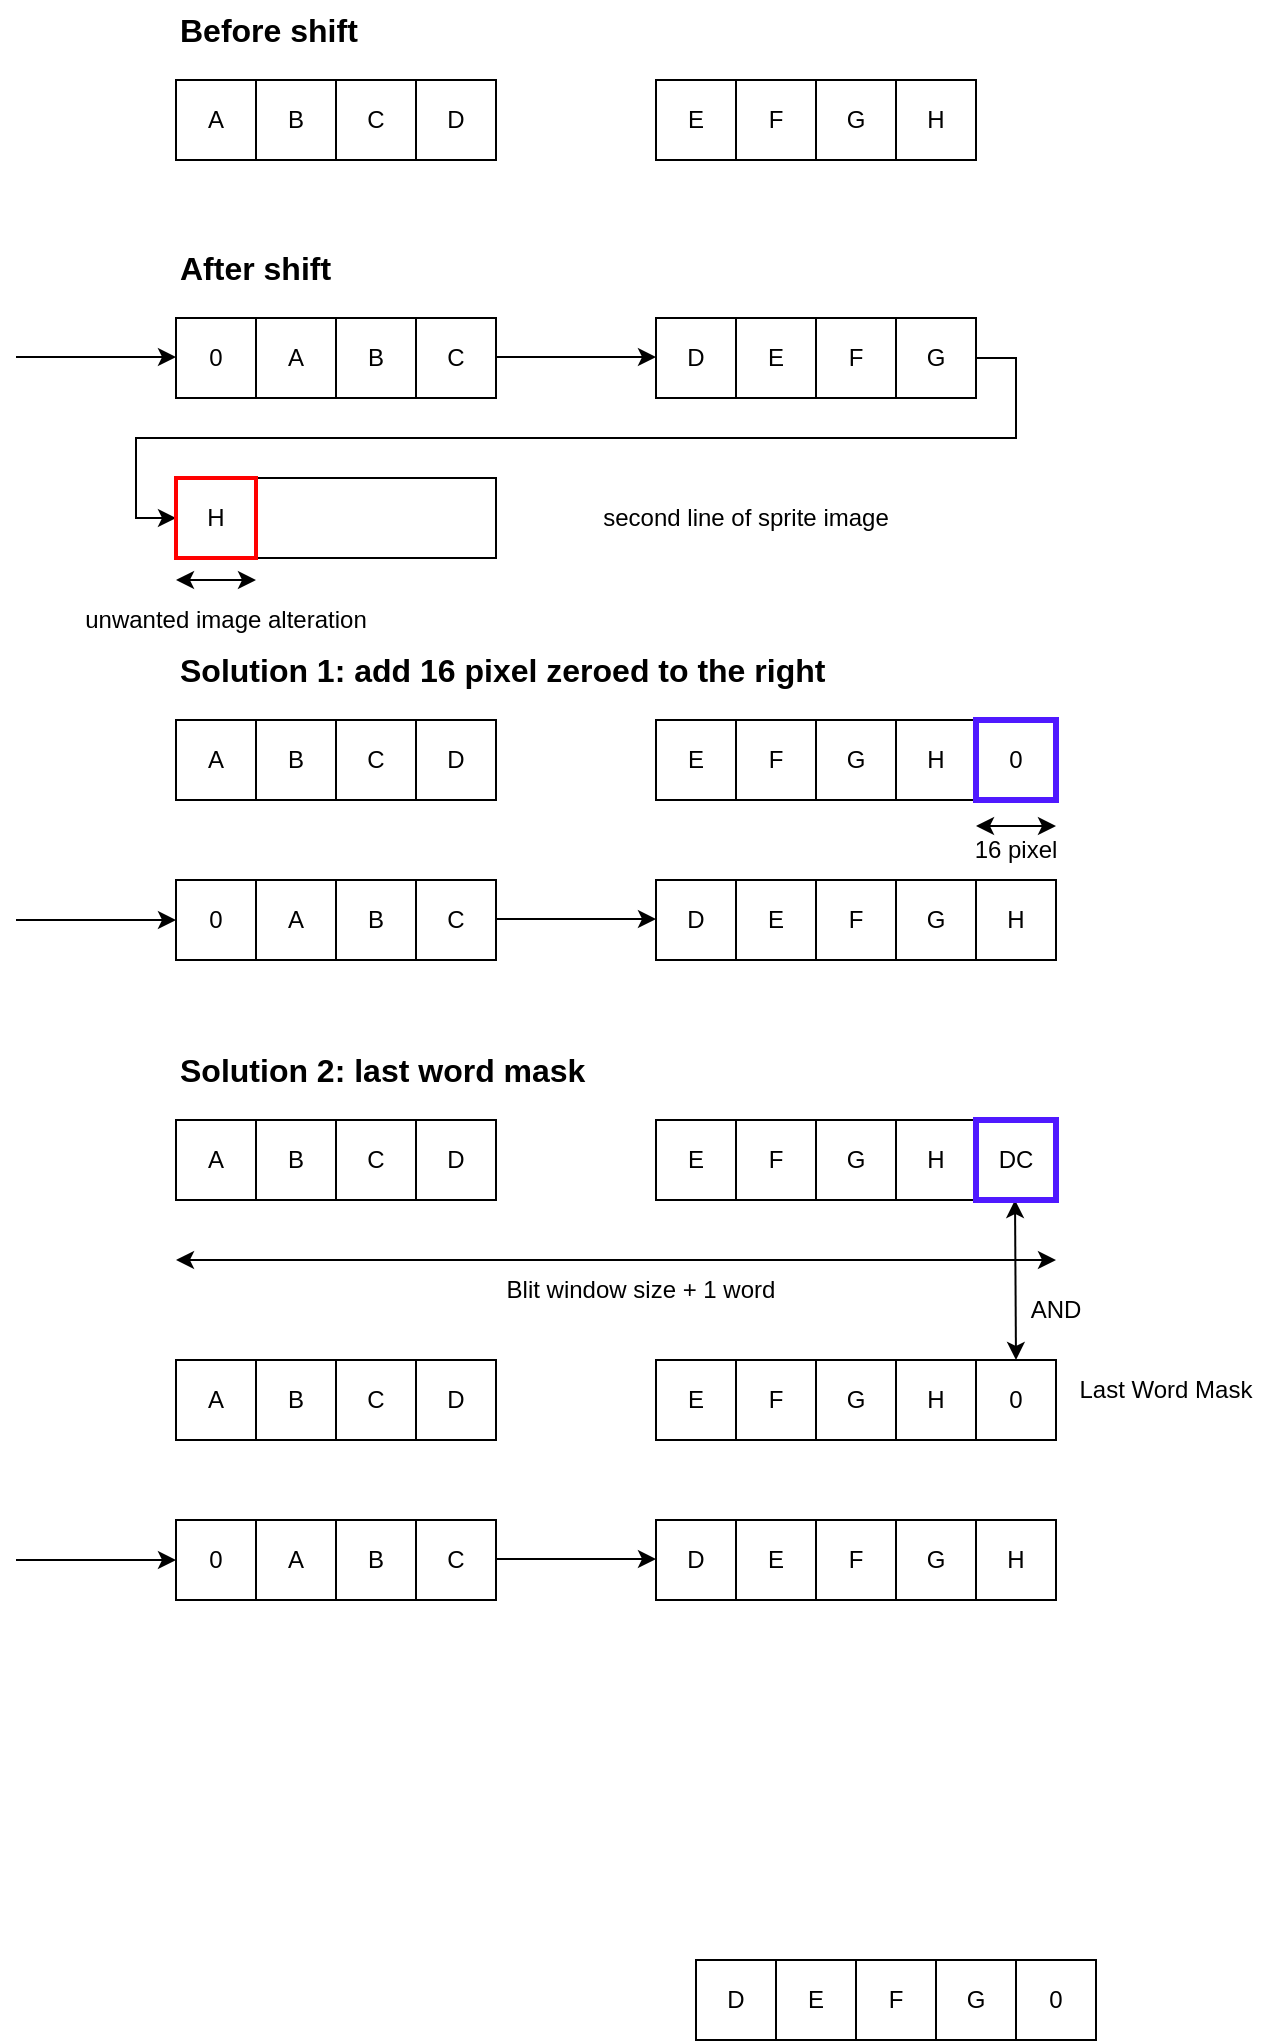 <mxfile version="24.8.0">
  <diagram name="Pagina-1" id="myn1QHJSKxDFGK9l9JSB">
    <mxGraphModel dx="1042" dy="533" grid="1" gridSize="10" guides="1" tooltips="1" connect="1" arrows="1" fold="1" page="1" pageScale="1" pageWidth="1169" pageHeight="827" math="0" shadow="0">
      <root>
        <mxCell id="0" />
        <mxCell id="1" parent="0" />
        <mxCell id="HODwGx-z2l939eBfWZcS-1" value="" style="rounded=0;whiteSpace=wrap;html=1;" parent="1" vertex="1">
          <mxGeometry x="120" y="159" width="160" height="40" as="geometry" />
        </mxCell>
        <mxCell id="HODwGx-z2l939eBfWZcS-2" value="" style="rounded=0;whiteSpace=wrap;html=1;" parent="1" vertex="1">
          <mxGeometry x="360" y="159" width="160" height="40" as="geometry" />
        </mxCell>
        <mxCell id="HODwGx-z2l939eBfWZcS-4" value="" style="endArrow=classic;html=1;rounded=0;" parent="1" edge="1">
          <mxGeometry width="50" height="50" relative="1" as="geometry">
            <mxPoint x="40" y="178.5" as="sourcePoint" />
            <mxPoint x="120" y="178.5" as="targetPoint" />
          </mxGeometry>
        </mxCell>
        <mxCell id="HODwGx-z2l939eBfWZcS-5" value="" style="endArrow=classic;html=1;rounded=0;" parent="1" edge="1">
          <mxGeometry width="50" height="50" relative="1" as="geometry">
            <mxPoint x="280" y="178.5" as="sourcePoint" />
            <mxPoint x="360" y="178.5" as="targetPoint" />
          </mxGeometry>
        </mxCell>
        <mxCell id="HODwGx-z2l939eBfWZcS-6" value="0" style="rounded=0;whiteSpace=wrap;html=1;" parent="1" vertex="1">
          <mxGeometry x="120" y="159" width="40" height="40" as="geometry" />
        </mxCell>
        <mxCell id="HODwGx-z2l939eBfWZcS-7" value="" style="rounded=0;whiteSpace=wrap;html=1;" parent="1" vertex="1">
          <mxGeometry x="120" y="40" width="160" height="40" as="geometry" />
        </mxCell>
        <mxCell id="HODwGx-z2l939eBfWZcS-8" value="A" style="rounded=0;whiteSpace=wrap;html=1;" parent="1" vertex="1">
          <mxGeometry x="120" y="40" width="40" height="40" as="geometry" />
        </mxCell>
        <mxCell id="HODwGx-z2l939eBfWZcS-9" value="B" style="rounded=0;whiteSpace=wrap;html=1;" parent="1" vertex="1">
          <mxGeometry x="160" y="40" width="40" height="40" as="geometry" />
        </mxCell>
        <mxCell id="HODwGx-z2l939eBfWZcS-10" value="C" style="rounded=0;whiteSpace=wrap;html=1;" parent="1" vertex="1">
          <mxGeometry x="200" y="40" width="40" height="40" as="geometry" />
        </mxCell>
        <mxCell id="HODwGx-z2l939eBfWZcS-11" value="D" style="rounded=0;whiteSpace=wrap;html=1;" parent="1" vertex="1">
          <mxGeometry x="240" y="40" width="40" height="40" as="geometry" />
        </mxCell>
        <mxCell id="HODwGx-z2l939eBfWZcS-12" value="" style="rounded=0;whiteSpace=wrap;html=1;" parent="1" vertex="1">
          <mxGeometry x="360" y="40" width="160" height="40" as="geometry" />
        </mxCell>
        <mxCell id="HODwGx-z2l939eBfWZcS-13" value="E" style="rounded=0;whiteSpace=wrap;html=1;" parent="1" vertex="1">
          <mxGeometry x="360" y="40" width="40" height="40" as="geometry" />
        </mxCell>
        <mxCell id="HODwGx-z2l939eBfWZcS-14" value="F" style="rounded=0;whiteSpace=wrap;html=1;" parent="1" vertex="1">
          <mxGeometry x="400" y="40" width="40" height="40" as="geometry" />
        </mxCell>
        <mxCell id="HODwGx-z2l939eBfWZcS-15" value="G" style="rounded=0;whiteSpace=wrap;html=1;" parent="1" vertex="1">
          <mxGeometry x="440" y="40" width="40" height="40" as="geometry" />
        </mxCell>
        <mxCell id="HODwGx-z2l939eBfWZcS-16" value="H" style="rounded=0;whiteSpace=wrap;html=1;" parent="1" vertex="1">
          <mxGeometry x="480" y="40" width="40" height="40" as="geometry" />
        </mxCell>
        <mxCell id="HODwGx-z2l939eBfWZcS-17" value="A" style="rounded=0;whiteSpace=wrap;html=1;" parent="1" vertex="1">
          <mxGeometry x="160" y="159" width="40" height="40" as="geometry" />
        </mxCell>
        <mxCell id="HODwGx-z2l939eBfWZcS-18" value="B" style="rounded=0;whiteSpace=wrap;html=1;" parent="1" vertex="1">
          <mxGeometry x="200" y="159" width="40" height="40" as="geometry" />
        </mxCell>
        <mxCell id="HODwGx-z2l939eBfWZcS-19" value="C" style="rounded=0;whiteSpace=wrap;html=1;" parent="1" vertex="1">
          <mxGeometry x="240" y="159" width="40" height="40" as="geometry" />
        </mxCell>
        <mxCell id="HODwGx-z2l939eBfWZcS-20" value="D" style="rounded=0;whiteSpace=wrap;html=1;" parent="1" vertex="1">
          <mxGeometry x="360" y="159" width="40" height="40" as="geometry" />
        </mxCell>
        <mxCell id="HODwGx-z2l939eBfWZcS-21" value="E" style="rounded=0;whiteSpace=wrap;html=1;" parent="1" vertex="1">
          <mxGeometry x="400" y="159" width="40" height="40" as="geometry" />
        </mxCell>
        <mxCell id="HODwGx-z2l939eBfWZcS-22" value="F" style="rounded=0;whiteSpace=wrap;html=1;" parent="1" vertex="1">
          <mxGeometry x="440" y="159" width="40" height="40" as="geometry" />
        </mxCell>
        <mxCell id="HODwGx-z2l939eBfWZcS-26" style="edgeStyle=orthogonalEdgeStyle;rounded=0;orthogonalLoop=1;jettySize=auto;html=1;entryX=0;entryY=0.5;entryDx=0;entryDy=0;exitX=1;exitY=0.5;exitDx=0;exitDy=0;" parent="1" source="HODwGx-z2l939eBfWZcS-23" target="HODwGx-z2l939eBfWZcS-25" edge="1">
          <mxGeometry relative="1" as="geometry" />
        </mxCell>
        <mxCell id="HODwGx-z2l939eBfWZcS-23" value="G" style="rounded=0;whiteSpace=wrap;html=1;" parent="1" vertex="1">
          <mxGeometry x="480" y="159" width="40" height="40" as="geometry" />
        </mxCell>
        <mxCell id="HODwGx-z2l939eBfWZcS-24" value="" style="rounded=0;whiteSpace=wrap;html=1;" parent="1" vertex="1">
          <mxGeometry x="120" y="239" width="160" height="40" as="geometry" />
        </mxCell>
        <mxCell id="HODwGx-z2l939eBfWZcS-25" value="H" style="rounded=0;whiteSpace=wrap;html=1;strokeWidth=2;strokeColor=#FF0000;" parent="1" vertex="1">
          <mxGeometry x="120" y="239" width="40" height="40" as="geometry" />
        </mxCell>
        <mxCell id="HODwGx-z2l939eBfWZcS-27" value="&lt;b&gt;&lt;font style=&quot;font-size: 16px;&quot;&gt;Before shift&lt;/font&gt;&lt;/b&gt;" style="text;html=1;align=left;verticalAlign=middle;whiteSpace=wrap;rounded=0;" parent="1" vertex="1">
          <mxGeometry x="120" width="110" height="30" as="geometry" />
        </mxCell>
        <mxCell id="HODwGx-z2l939eBfWZcS-28" value="&lt;b&gt;&lt;font style=&quot;font-size: 16px;&quot;&gt;After shift&lt;/font&gt;&lt;/b&gt;" style="text;html=1;align=left;verticalAlign=middle;whiteSpace=wrap;rounded=0;" parent="1" vertex="1">
          <mxGeometry x="120" y="119" width="110" height="30" as="geometry" />
        </mxCell>
        <mxCell id="HODwGx-z2l939eBfWZcS-44" value="&lt;b&gt;&lt;font style=&quot;font-size: 16px;&quot;&gt;Solution 2: last word mask&lt;/font&gt;&lt;/b&gt;" style="text;html=1;align=left;verticalAlign=middle;whiteSpace=wrap;rounded=0;" parent="1" vertex="1">
          <mxGeometry x="120" y="520" width="220" height="30" as="geometry" />
        </mxCell>
        <mxCell id="HODwGx-z2l939eBfWZcS-45" value="0" style="rounded=0;whiteSpace=wrap;html=1;" parent="1" vertex="1">
          <mxGeometry x="520" y="680" width="40" height="40" as="geometry" />
        </mxCell>
        <mxCell id="HODwGx-z2l939eBfWZcS-46" value="Last Word Mask" style="text;html=1;align=center;verticalAlign=middle;whiteSpace=wrap;rounded=0;" parent="1" vertex="1">
          <mxGeometry x="560" y="680" width="110" height="30" as="geometry" />
        </mxCell>
        <mxCell id="HODwGx-z2l939eBfWZcS-47" value="" style="rounded=0;whiteSpace=wrap;html=1;" parent="1" vertex="1">
          <mxGeometry x="380" y="980" width="200" height="40" as="geometry" />
        </mxCell>
        <mxCell id="HODwGx-z2l939eBfWZcS-48" value="D" style="rounded=0;whiteSpace=wrap;html=1;" parent="1" vertex="1">
          <mxGeometry x="380" y="980" width="40" height="40" as="geometry" />
        </mxCell>
        <mxCell id="HODwGx-z2l939eBfWZcS-49" value="E" style="rounded=0;whiteSpace=wrap;html=1;" parent="1" vertex="1">
          <mxGeometry x="420" y="980" width="40" height="40" as="geometry" />
        </mxCell>
        <mxCell id="HODwGx-z2l939eBfWZcS-50" value="F" style="rounded=0;whiteSpace=wrap;html=1;" parent="1" vertex="1">
          <mxGeometry x="460" y="980" width="40" height="40" as="geometry" />
        </mxCell>
        <mxCell id="HODwGx-z2l939eBfWZcS-51" value="G" style="rounded=0;whiteSpace=wrap;html=1;" parent="1" vertex="1">
          <mxGeometry x="500" y="980" width="40" height="40" as="geometry" />
        </mxCell>
        <mxCell id="HODwGx-z2l939eBfWZcS-52" value="0" style="rounded=0;whiteSpace=wrap;html=1;" parent="1" vertex="1">
          <mxGeometry x="540" y="980" width="40" height="40" as="geometry" />
        </mxCell>
        <mxCell id="HODwGx-z2l939eBfWZcS-53" value="" style="endArrow=classic;startArrow=classic;html=1;rounded=0;exitX=0.5;exitY=0;exitDx=0;exitDy=0;" parent="1" edge="1" source="HODwGx-z2l939eBfWZcS-45">
          <mxGeometry width="50" height="50" relative="1" as="geometry">
            <mxPoint x="540" y="640" as="sourcePoint" />
            <mxPoint x="539.5" y="600" as="targetPoint" />
          </mxGeometry>
        </mxCell>
        <mxCell id="HODwGx-z2l939eBfWZcS-57" value="AND" style="text;html=1;align=center;verticalAlign=middle;whiteSpace=wrap;rounded=0;" parent="1" vertex="1">
          <mxGeometry x="530" y="640" width="60" height="30" as="geometry" />
        </mxCell>
        <mxCell id="HODwGx-z2l939eBfWZcS-85" value="" style="rounded=0;whiteSpace=wrap;html=1;" parent="1" vertex="1">
          <mxGeometry x="360" y="440" width="200" height="40" as="geometry" />
        </mxCell>
        <mxCell id="HODwGx-z2l939eBfWZcS-86" value="" style="endArrow=classic;html=1;rounded=0;" parent="1" edge="1">
          <mxGeometry width="50" height="50" relative="1" as="geometry">
            <mxPoint x="40" y="460" as="sourcePoint" />
            <mxPoint x="120" y="460" as="targetPoint" />
          </mxGeometry>
        </mxCell>
        <mxCell id="HODwGx-z2l939eBfWZcS-87" value="" style="endArrow=classic;html=1;rounded=0;" parent="1" edge="1">
          <mxGeometry width="50" height="50" relative="1" as="geometry">
            <mxPoint x="280" y="459.5" as="sourcePoint" />
            <mxPoint x="360" y="459.5" as="targetPoint" />
          </mxGeometry>
        </mxCell>
        <mxCell id="HODwGx-z2l939eBfWZcS-89" value="A" style="rounded=0;whiteSpace=wrap;html=1;" parent="1" vertex="1">
          <mxGeometry x="160" y="440" width="40" height="40" as="geometry" />
        </mxCell>
        <mxCell id="HODwGx-z2l939eBfWZcS-90" value="B" style="rounded=0;whiteSpace=wrap;html=1;" parent="1" vertex="1">
          <mxGeometry x="200" y="440" width="40" height="40" as="geometry" />
        </mxCell>
        <mxCell id="HODwGx-z2l939eBfWZcS-91" value="C" style="rounded=0;whiteSpace=wrap;html=1;" parent="1" vertex="1">
          <mxGeometry x="240" y="440" width="40" height="40" as="geometry" />
        </mxCell>
        <mxCell id="HODwGx-z2l939eBfWZcS-93" value="E" style="rounded=0;whiteSpace=wrap;html=1;" parent="1" vertex="1">
          <mxGeometry x="400" y="440" width="40" height="40" as="geometry" />
        </mxCell>
        <mxCell id="HODwGx-z2l939eBfWZcS-94" value="F" style="rounded=0;whiteSpace=wrap;html=1;" parent="1" vertex="1">
          <mxGeometry x="440" y="440" width="40" height="40" as="geometry" />
        </mxCell>
        <mxCell id="HODwGx-z2l939eBfWZcS-95" value="G" style="rounded=0;whiteSpace=wrap;html=1;" parent="1" vertex="1">
          <mxGeometry x="480" y="440" width="40" height="40" as="geometry" />
        </mxCell>
        <mxCell id="HODwGx-z2l939eBfWZcS-96" value="H" style="rounded=0;whiteSpace=wrap;html=1;" parent="1" vertex="1">
          <mxGeometry x="520" y="440" width="40" height="40" as="geometry" />
        </mxCell>
        <mxCell id="HODwGx-z2l939eBfWZcS-97" value="&lt;b&gt;&lt;font style=&quot;font-size: 16px;&quot;&gt;Solution 1: add 16 pixel zeroed to the right&lt;/font&gt;&lt;/b&gt;" style="text;html=1;align=left;verticalAlign=middle;whiteSpace=wrap;rounded=0;" parent="1" vertex="1">
          <mxGeometry x="120" y="320" width="350" height="30" as="geometry" />
        </mxCell>
        <mxCell id="HODwGx-z2l939eBfWZcS-108" value="0" style="rounded=0;whiteSpace=wrap;html=1;" parent="1" vertex="1">
          <mxGeometry x="120" y="440" width="40" height="40" as="geometry" />
        </mxCell>
        <mxCell id="HODwGx-z2l939eBfWZcS-109" value="" style="rounded=0;whiteSpace=wrap;html=1;" parent="1" vertex="1">
          <mxGeometry x="120" y="360" width="160" height="40" as="geometry" />
        </mxCell>
        <mxCell id="HODwGx-z2l939eBfWZcS-110" value="A" style="rounded=0;whiteSpace=wrap;html=1;" parent="1" vertex="1">
          <mxGeometry x="120" y="360" width="40" height="40" as="geometry" />
        </mxCell>
        <mxCell id="HODwGx-z2l939eBfWZcS-111" value="B" style="rounded=0;whiteSpace=wrap;html=1;" parent="1" vertex="1">
          <mxGeometry x="160" y="360" width="40" height="40" as="geometry" />
        </mxCell>
        <mxCell id="HODwGx-z2l939eBfWZcS-112" value="C" style="rounded=0;whiteSpace=wrap;html=1;" parent="1" vertex="1">
          <mxGeometry x="200" y="360" width="40" height="40" as="geometry" />
        </mxCell>
        <mxCell id="HODwGx-z2l939eBfWZcS-113" value="D" style="rounded=0;whiteSpace=wrap;html=1;" parent="1" vertex="1">
          <mxGeometry x="240" y="360" width="40" height="40" as="geometry" />
        </mxCell>
        <mxCell id="HODwGx-z2l939eBfWZcS-114" value="" style="rounded=0;whiteSpace=wrap;html=1;" parent="1" vertex="1">
          <mxGeometry x="360" y="360" width="160" height="40" as="geometry" />
        </mxCell>
        <mxCell id="HODwGx-z2l939eBfWZcS-115" value="E" style="rounded=0;whiteSpace=wrap;html=1;" parent="1" vertex="1">
          <mxGeometry x="360" y="360" width="40" height="40" as="geometry" />
        </mxCell>
        <mxCell id="HODwGx-z2l939eBfWZcS-116" value="F" style="rounded=0;whiteSpace=wrap;html=1;" parent="1" vertex="1">
          <mxGeometry x="400" y="360" width="40" height="40" as="geometry" />
        </mxCell>
        <mxCell id="HODwGx-z2l939eBfWZcS-117" value="G" style="rounded=0;whiteSpace=wrap;html=1;" parent="1" vertex="1">
          <mxGeometry x="440" y="360" width="40" height="40" as="geometry" />
        </mxCell>
        <mxCell id="HODwGx-z2l939eBfWZcS-118" value="H" style="rounded=0;whiteSpace=wrap;html=1;" parent="1" vertex="1">
          <mxGeometry x="480" y="360" width="40" height="40" as="geometry" />
        </mxCell>
        <mxCell id="HODwGx-z2l939eBfWZcS-120" value="0" style="rounded=0;whiteSpace=wrap;html=1;" parent="1" vertex="1">
          <mxGeometry x="520" y="360" width="40" height="40" as="geometry" />
        </mxCell>
        <mxCell id="HODwGx-z2l939eBfWZcS-121" value="0" style="rounded=0;whiteSpace=wrap;html=1;strokeWidth=3;strokeColor=#4F19FF;" parent="1" vertex="1">
          <mxGeometry x="520" y="360" width="40" height="40" as="geometry" />
        </mxCell>
        <mxCell id="HODwGx-z2l939eBfWZcS-122" value="D" style="rounded=0;whiteSpace=wrap;html=1;" parent="1" vertex="1">
          <mxGeometry x="360" y="440" width="40" height="40" as="geometry" />
        </mxCell>
        <mxCell id="HODwGx-z2l939eBfWZcS-124" value="" style="endArrow=classic;startArrow=classic;html=1;rounded=0;" parent="1" edge="1">
          <mxGeometry width="50" height="50" relative="1" as="geometry">
            <mxPoint x="520" y="413" as="sourcePoint" />
            <mxPoint x="560" y="413" as="targetPoint" />
          </mxGeometry>
        </mxCell>
        <mxCell id="HODwGx-z2l939eBfWZcS-125" value="16 pixel" style="text;html=1;align=center;verticalAlign=middle;whiteSpace=wrap;rounded=0;" parent="1" vertex="1">
          <mxGeometry x="510" y="410" width="60" height="30" as="geometry" />
        </mxCell>
        <mxCell id="HODwGx-z2l939eBfWZcS-131" value="" style="endArrow=classic;startArrow=classic;html=1;rounded=0;" parent="1" edge="1">
          <mxGeometry width="50" height="50" relative="1" as="geometry">
            <mxPoint x="120" y="290" as="sourcePoint" />
            <mxPoint x="160" y="290" as="targetPoint" />
          </mxGeometry>
        </mxCell>
        <mxCell id="HODwGx-z2l939eBfWZcS-132" value="unwanted image alteration" style="text;html=1;align=center;verticalAlign=middle;whiteSpace=wrap;rounded=0;" parent="1" vertex="1">
          <mxGeometry x="60" y="300" width="170" height="20" as="geometry" />
        </mxCell>
        <mxCell id="HODwGx-z2l939eBfWZcS-133" value="second line of sprite image" style="text;html=1;align=center;verticalAlign=middle;whiteSpace=wrap;rounded=0;" parent="1" vertex="1">
          <mxGeometry x="320" y="244" width="170" height="30" as="geometry" />
        </mxCell>
        <mxCell id="MKuVThgs3kKms2mTyCE0-1" value="" style="rounded=0;whiteSpace=wrap;html=1;" vertex="1" parent="1">
          <mxGeometry x="120" y="560" width="160" height="40" as="geometry" />
        </mxCell>
        <mxCell id="MKuVThgs3kKms2mTyCE0-2" value="A" style="rounded=0;whiteSpace=wrap;html=1;" vertex="1" parent="1">
          <mxGeometry x="120" y="560" width="40" height="40" as="geometry" />
        </mxCell>
        <mxCell id="MKuVThgs3kKms2mTyCE0-3" value="B" style="rounded=0;whiteSpace=wrap;html=1;" vertex="1" parent="1">
          <mxGeometry x="160" y="560" width="40" height="40" as="geometry" />
        </mxCell>
        <mxCell id="MKuVThgs3kKms2mTyCE0-4" value="C" style="rounded=0;whiteSpace=wrap;html=1;" vertex="1" parent="1">
          <mxGeometry x="200" y="560" width="40" height="40" as="geometry" />
        </mxCell>
        <mxCell id="MKuVThgs3kKms2mTyCE0-5" value="D" style="rounded=0;whiteSpace=wrap;html=1;" vertex="1" parent="1">
          <mxGeometry x="240" y="560" width="40" height="40" as="geometry" />
        </mxCell>
        <mxCell id="MKuVThgs3kKms2mTyCE0-6" value="" style="rounded=0;whiteSpace=wrap;html=1;" vertex="1" parent="1">
          <mxGeometry x="360" y="560" width="160" height="40" as="geometry" />
        </mxCell>
        <mxCell id="MKuVThgs3kKms2mTyCE0-7" value="E" style="rounded=0;whiteSpace=wrap;html=1;" vertex="1" parent="1">
          <mxGeometry x="360" y="560" width="40" height="40" as="geometry" />
        </mxCell>
        <mxCell id="MKuVThgs3kKms2mTyCE0-8" value="F" style="rounded=0;whiteSpace=wrap;html=1;" vertex="1" parent="1">
          <mxGeometry x="400" y="560" width="40" height="40" as="geometry" />
        </mxCell>
        <mxCell id="MKuVThgs3kKms2mTyCE0-9" value="G" style="rounded=0;whiteSpace=wrap;html=1;" vertex="1" parent="1">
          <mxGeometry x="440" y="560" width="40" height="40" as="geometry" />
        </mxCell>
        <mxCell id="MKuVThgs3kKms2mTyCE0-10" value="H" style="rounded=0;whiteSpace=wrap;html=1;" vertex="1" parent="1">
          <mxGeometry x="480" y="560" width="40" height="40" as="geometry" />
        </mxCell>
        <mxCell id="MKuVThgs3kKms2mTyCE0-11" value="0" style="rounded=0;whiteSpace=wrap;html=1;" vertex="1" parent="1">
          <mxGeometry x="520" y="560" width="40" height="40" as="geometry" />
        </mxCell>
        <mxCell id="MKuVThgs3kKms2mTyCE0-12" value="DC" style="rounded=0;whiteSpace=wrap;html=1;strokeWidth=3;strokeColor=#4F19FF;" vertex="1" parent="1">
          <mxGeometry x="520" y="560" width="40" height="40" as="geometry" />
        </mxCell>
        <mxCell id="MKuVThgs3kKms2mTyCE0-13" value="" style="endArrow=classic;html=1;rounded=0;startArrow=classic;startFill=1;" edge="1" parent="1">
          <mxGeometry width="50" height="50" relative="1" as="geometry">
            <mxPoint x="120" y="630" as="sourcePoint" />
            <mxPoint x="560" y="630" as="targetPoint" />
          </mxGeometry>
        </mxCell>
        <mxCell id="MKuVThgs3kKms2mTyCE0-14" value="Blit window size + 1 word" style="text;html=1;align=center;verticalAlign=middle;whiteSpace=wrap;rounded=0;" vertex="1" parent="1">
          <mxGeometry x="240" y="630" width="225" height="30" as="geometry" />
        </mxCell>
        <mxCell id="MKuVThgs3kKms2mTyCE0-26" value="" style="rounded=0;whiteSpace=wrap;html=1;" vertex="1" parent="1">
          <mxGeometry x="120" y="680" width="160" height="40" as="geometry" />
        </mxCell>
        <mxCell id="MKuVThgs3kKms2mTyCE0-27" value="A" style="rounded=0;whiteSpace=wrap;html=1;" vertex="1" parent="1">
          <mxGeometry x="120" y="680" width="40" height="40" as="geometry" />
        </mxCell>
        <mxCell id="MKuVThgs3kKms2mTyCE0-28" value="B" style="rounded=0;whiteSpace=wrap;html=1;" vertex="1" parent="1">
          <mxGeometry x="160" y="680" width="40" height="40" as="geometry" />
        </mxCell>
        <mxCell id="MKuVThgs3kKms2mTyCE0-29" value="C" style="rounded=0;whiteSpace=wrap;html=1;" vertex="1" parent="1">
          <mxGeometry x="200" y="680" width="40" height="40" as="geometry" />
        </mxCell>
        <mxCell id="MKuVThgs3kKms2mTyCE0-30" value="D" style="rounded=0;whiteSpace=wrap;html=1;" vertex="1" parent="1">
          <mxGeometry x="240" y="680" width="40" height="40" as="geometry" />
        </mxCell>
        <mxCell id="MKuVThgs3kKms2mTyCE0-31" value="" style="rounded=0;whiteSpace=wrap;html=1;" vertex="1" parent="1">
          <mxGeometry x="360" y="680" width="160" height="40" as="geometry" />
        </mxCell>
        <mxCell id="MKuVThgs3kKms2mTyCE0-32" value="E" style="rounded=0;whiteSpace=wrap;html=1;" vertex="1" parent="1">
          <mxGeometry x="360" y="680" width="40" height="40" as="geometry" />
        </mxCell>
        <mxCell id="MKuVThgs3kKms2mTyCE0-33" value="F" style="rounded=0;whiteSpace=wrap;html=1;" vertex="1" parent="1">
          <mxGeometry x="400" y="680" width="40" height="40" as="geometry" />
        </mxCell>
        <mxCell id="MKuVThgs3kKms2mTyCE0-34" value="G" style="rounded=0;whiteSpace=wrap;html=1;" vertex="1" parent="1">
          <mxGeometry x="440" y="680" width="40" height="40" as="geometry" />
        </mxCell>
        <mxCell id="MKuVThgs3kKms2mTyCE0-35" value="H" style="rounded=0;whiteSpace=wrap;html=1;" vertex="1" parent="1">
          <mxGeometry x="480" y="680" width="40" height="40" as="geometry" />
        </mxCell>
        <mxCell id="MKuVThgs3kKms2mTyCE0-48" value="" style="rounded=0;whiteSpace=wrap;html=1;" vertex="1" parent="1">
          <mxGeometry x="360" y="760" width="200" height="40" as="geometry" />
        </mxCell>
        <mxCell id="MKuVThgs3kKms2mTyCE0-49" value="" style="endArrow=classic;html=1;rounded=0;" edge="1" parent="1">
          <mxGeometry width="50" height="50" relative="1" as="geometry">
            <mxPoint x="40" y="780" as="sourcePoint" />
            <mxPoint x="120" y="780" as="targetPoint" />
          </mxGeometry>
        </mxCell>
        <mxCell id="MKuVThgs3kKms2mTyCE0-50" value="" style="endArrow=classic;html=1;rounded=0;" edge="1" parent="1">
          <mxGeometry width="50" height="50" relative="1" as="geometry">
            <mxPoint x="280" y="779.5" as="sourcePoint" />
            <mxPoint x="360" y="779.5" as="targetPoint" />
          </mxGeometry>
        </mxCell>
        <mxCell id="MKuVThgs3kKms2mTyCE0-51" value="A" style="rounded=0;whiteSpace=wrap;html=1;" vertex="1" parent="1">
          <mxGeometry x="160" y="760" width="40" height="40" as="geometry" />
        </mxCell>
        <mxCell id="MKuVThgs3kKms2mTyCE0-52" value="B" style="rounded=0;whiteSpace=wrap;html=1;" vertex="1" parent="1">
          <mxGeometry x="200" y="760" width="40" height="40" as="geometry" />
        </mxCell>
        <mxCell id="MKuVThgs3kKms2mTyCE0-53" value="C" style="rounded=0;whiteSpace=wrap;html=1;" vertex="1" parent="1">
          <mxGeometry x="240" y="760" width="40" height="40" as="geometry" />
        </mxCell>
        <mxCell id="MKuVThgs3kKms2mTyCE0-54" value="E" style="rounded=0;whiteSpace=wrap;html=1;" vertex="1" parent="1">
          <mxGeometry x="400" y="760" width="40" height="40" as="geometry" />
        </mxCell>
        <mxCell id="MKuVThgs3kKms2mTyCE0-55" value="F" style="rounded=0;whiteSpace=wrap;html=1;" vertex="1" parent="1">
          <mxGeometry x="440" y="760" width="40" height="40" as="geometry" />
        </mxCell>
        <mxCell id="MKuVThgs3kKms2mTyCE0-56" value="G" style="rounded=0;whiteSpace=wrap;html=1;" vertex="1" parent="1">
          <mxGeometry x="480" y="760" width="40" height="40" as="geometry" />
        </mxCell>
        <mxCell id="MKuVThgs3kKms2mTyCE0-57" value="H" style="rounded=0;whiteSpace=wrap;html=1;" vertex="1" parent="1">
          <mxGeometry x="520" y="760" width="40" height="40" as="geometry" />
        </mxCell>
        <mxCell id="MKuVThgs3kKms2mTyCE0-58" value="0" style="rounded=0;whiteSpace=wrap;html=1;" vertex="1" parent="1">
          <mxGeometry x="120" y="760" width="40" height="40" as="geometry" />
        </mxCell>
        <mxCell id="MKuVThgs3kKms2mTyCE0-59" value="D" style="rounded=0;whiteSpace=wrap;html=1;" vertex="1" parent="1">
          <mxGeometry x="360" y="760" width="40" height="40" as="geometry" />
        </mxCell>
      </root>
    </mxGraphModel>
  </diagram>
</mxfile>
